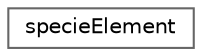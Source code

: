 digraph "Graphical Class Hierarchy"
{
 // LATEX_PDF_SIZE
  bgcolor="transparent";
  edge [fontname=Helvetica,fontsize=10,labelfontname=Helvetica,labelfontsize=10];
  node [fontname=Helvetica,fontsize=10,shape=box,height=0.2,width=0.4];
  rankdir="LR";
  Node0 [id="Node000000",label="specieElement",height=0.2,width=0.4,color="grey40", fillcolor="white", style="filled",URL="$classFoam_1_1specieElement.html",tooltip=" "];
}
